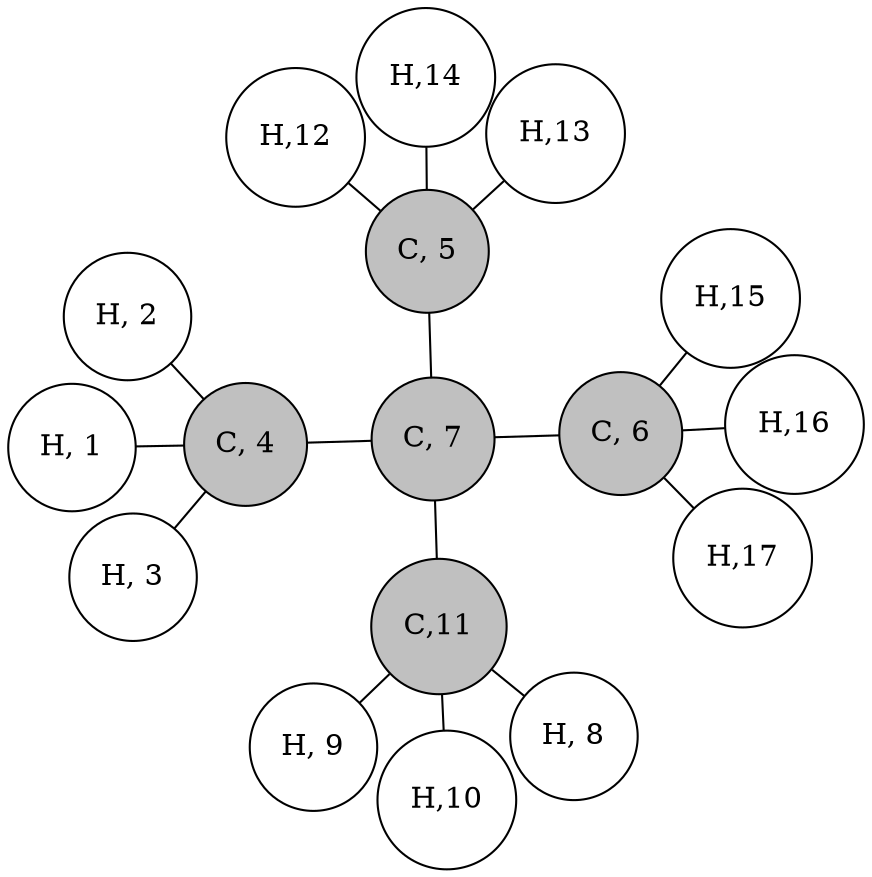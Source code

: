 // neopentane, fully atomistic
graph G {
layout="neato"
graph [shape="square"];
comment="nodes section"
node  [style="filled"; shape="circle"];
    1 [fillcolor="white"  label="H, 1"]
    2 [fillcolor="white"  label="H, 2"]
    3 [fillcolor="white"  label="H, 3"]
    4 [fillcolor="grey"   label="C, 4"]
    5 [fillcolor="grey"   label="C, 5"]
    6 [fillcolor="grey"   label="C, 6"]
    7 [fillcolor="grey"   label="C, 7"]
    8 [fillcolor="white"  label="H, 8"]
    9 [fillcolor="white"  label="H, 9"]
   10 [fillcolor="white"  label="H,10"]
   11 [fillcolor="grey"   label="C,11"]
   12 [fillcolor="white"  label="H,12"]
   13 [fillcolor="white"  label="H,13"]
   14 [fillcolor="white"  label="H,14"]
   15 [fillcolor="white"  label="H,15"]
   16 [fillcolor="white"  label="H,16"]
   17 [fillcolor="white"  label="H,17"]
comment="edges section"
    1--4 ;
    2--4 ; 
    3--4 ; 
    4--7 ; 
    5--7 ; 
    6--7 ; 
    7--11; 
    8--11;
    9--11;
   10--11;
   12--5 ;
   13--5 ;
   14--5 ;
   15--6 ;
   16--6 ;
   17--6 ;
}

